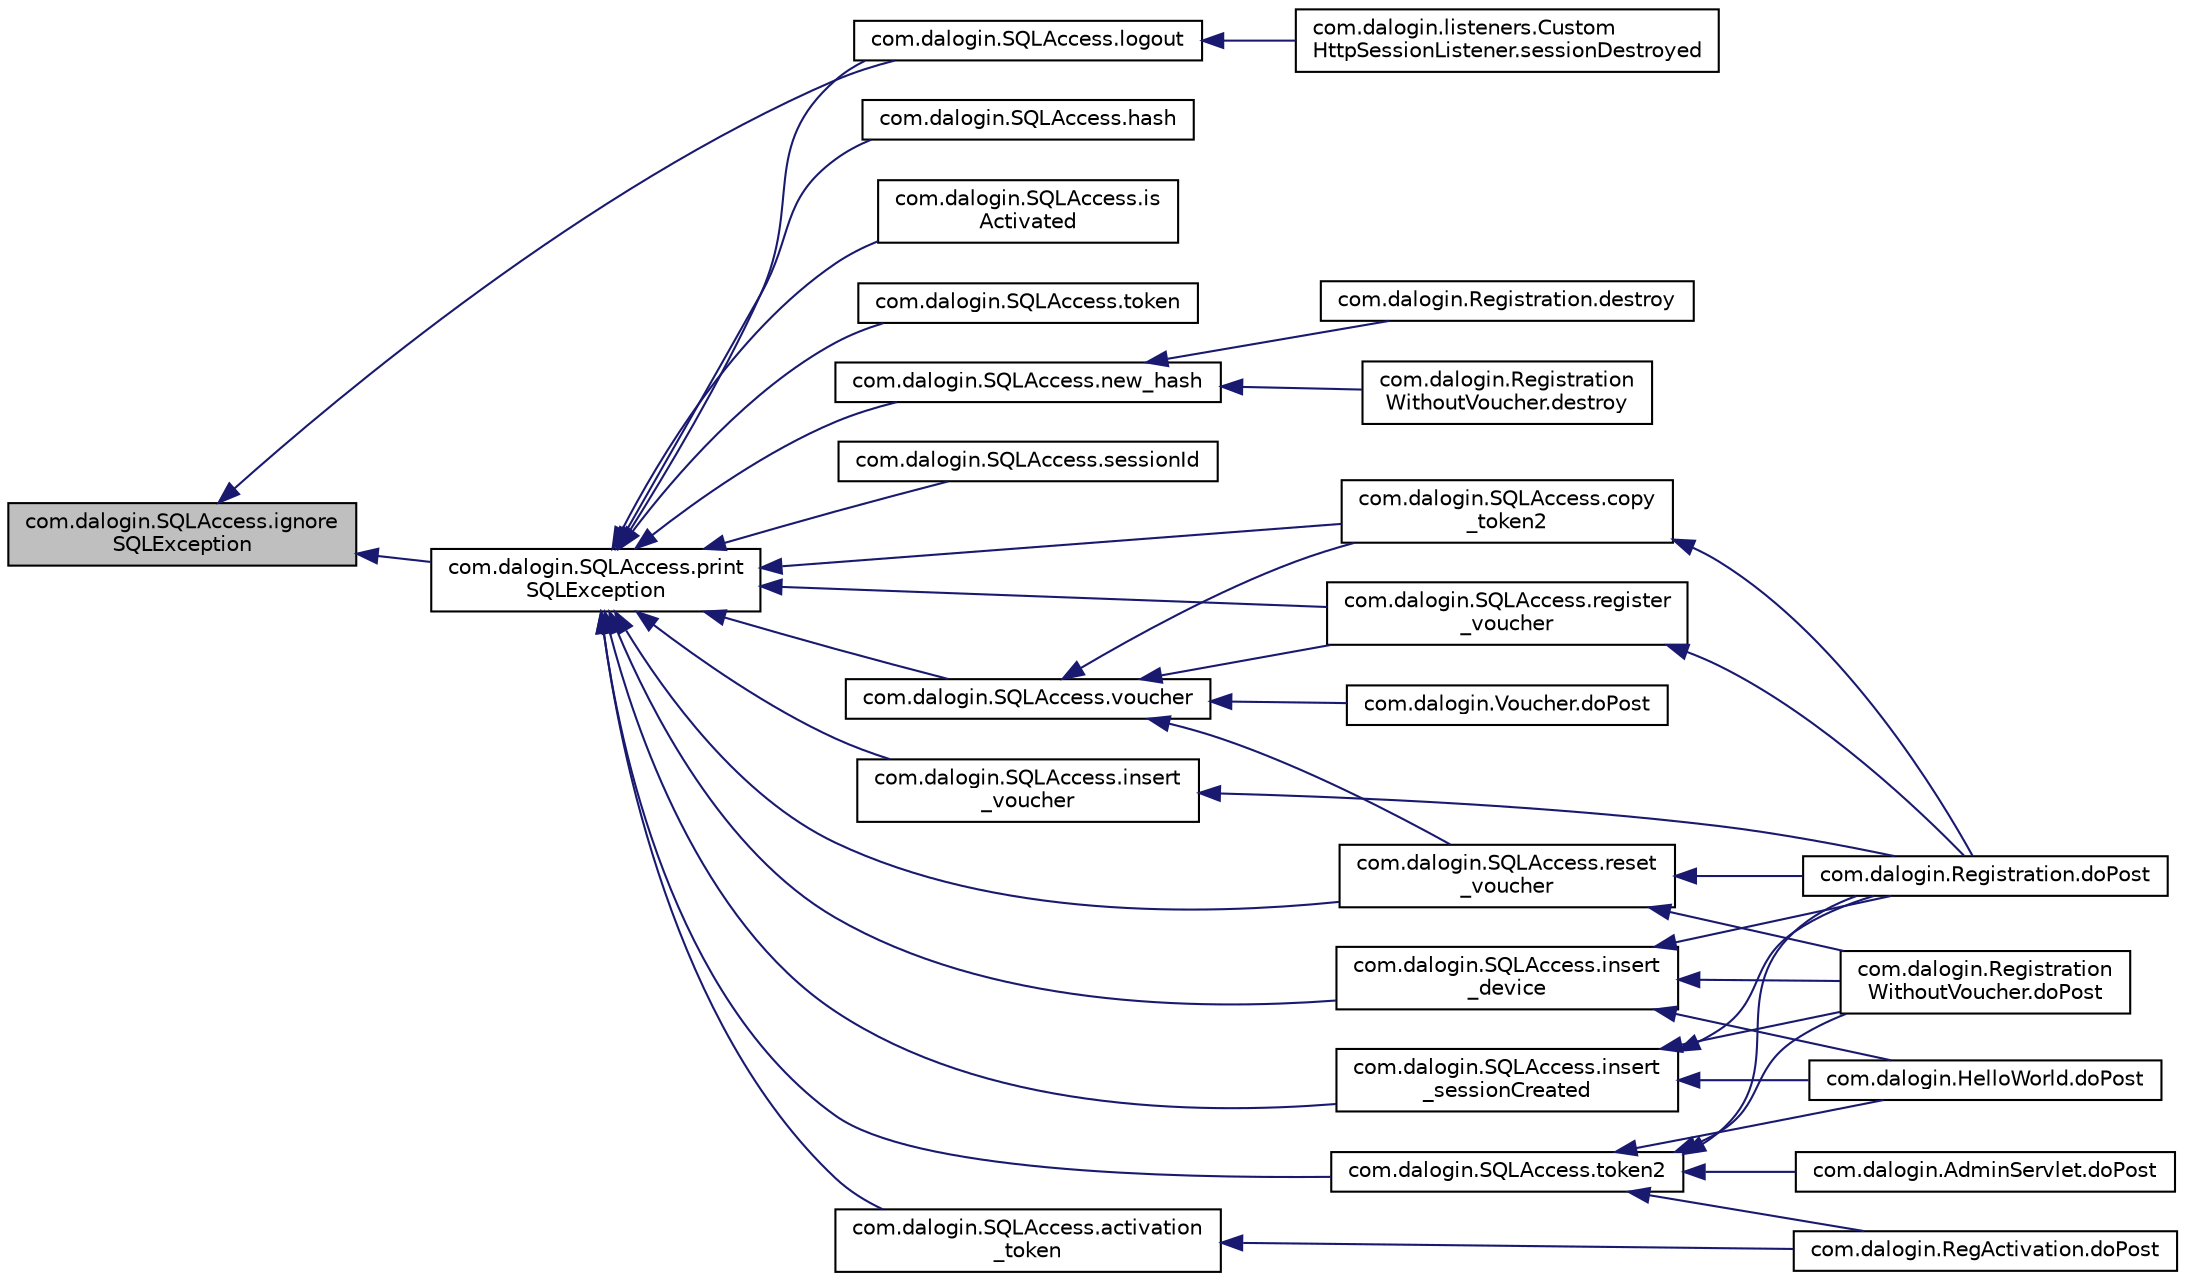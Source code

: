 digraph "com.dalogin.SQLAccess.ignoreSQLException"
{
  edge [fontname="Helvetica",fontsize="10",labelfontname="Helvetica",labelfontsize="10"];
  node [fontname="Helvetica",fontsize="10",shape=record];
  rankdir="LR";
  Node25 [label="com.dalogin.SQLAccess.ignore\lSQLException",height=0.2,width=0.4,color="black", fillcolor="grey75", style="filled", fontcolor="black"];
  Node25 -> Node26 [dir="back",color="midnightblue",fontsize="10",style="solid"];
  Node26 [label="com.dalogin.SQLAccess.logout",height=0.2,width=0.4,color="black", fillcolor="white", style="filled",URL="$classcom_1_1dalogin_1_1_s_q_l_access.html#ac5350ae5f221b5ea02852f6c59fd7124"];
  Node26 -> Node27 [dir="back",color="midnightblue",fontsize="10",style="solid"];
  Node27 [label="com.dalogin.listeners.Custom\lHttpSessionListener.sessionDestroyed",height=0.2,width=0.4,color="black", fillcolor="white", style="filled",URL="$classcom_1_1dalogin_1_1listeners_1_1_custom_http_session_listener.html#a764740ee9030536b11e91101a7599546"];
  Node25 -> Node28 [dir="back",color="midnightblue",fontsize="10",style="solid"];
  Node28 [label="com.dalogin.SQLAccess.print\lSQLException",height=0.2,width=0.4,color="black", fillcolor="white", style="filled",URL="$classcom_1_1dalogin_1_1_s_q_l_access.html#af8b3800dccdc19311562efdb7bc1564d"];
  Node28 -> Node29 [dir="back",color="midnightblue",fontsize="10",style="solid"];
  Node29 [label="com.dalogin.SQLAccess.new_hash",height=0.2,width=0.4,color="black", fillcolor="white", style="filled",URL="$classcom_1_1dalogin_1_1_s_q_l_access.html#ac1bccabf13fc7e4268eb1a169aec2aac"];
  Node29 -> Node30 [dir="back",color="midnightblue",fontsize="10",style="solid"];
  Node30 [label="com.dalogin.Registration.destroy",height=0.2,width=0.4,color="black", fillcolor="white", style="filled",URL="$classcom_1_1dalogin_1_1_registration.html#adf8d467c0af768cc6d8abc351f1e94a9"];
  Node29 -> Node31 [dir="back",color="midnightblue",fontsize="10",style="solid"];
  Node31 [label="com.dalogin.Registration\lWithoutVoucher.destroy",height=0.2,width=0.4,color="black", fillcolor="white", style="filled",URL="$classcom_1_1dalogin_1_1_registration_without_voucher.html#aa279783ce44e44496634440df8581cdc"];
  Node28 -> Node32 [dir="back",color="midnightblue",fontsize="10",style="solid"];
  Node32 [label="com.dalogin.SQLAccess.sessionId",height=0.2,width=0.4,color="black", fillcolor="white", style="filled",URL="$classcom_1_1dalogin_1_1_s_q_l_access.html#ade5ec7d23b3cc42804c39af135eb1551"];
  Node28 -> Node33 [dir="back",color="midnightblue",fontsize="10",style="solid"];
  Node33 [label="com.dalogin.SQLAccess.voucher",height=0.2,width=0.4,color="black", fillcolor="white", style="filled",URL="$classcom_1_1dalogin_1_1_s_q_l_access.html#ace6682e8e095aa1d589a181c3ec37cb0"];
  Node33 -> Node34 [dir="back",color="midnightblue",fontsize="10",style="solid"];
  Node34 [label="com.dalogin.SQLAccess.copy\l_token2",height=0.2,width=0.4,color="black", fillcolor="white", style="filled",URL="$classcom_1_1dalogin_1_1_s_q_l_access.html#ae784394432104d42f855a9ee1e8be8ee"];
  Node34 -> Node35 [dir="back",color="midnightblue",fontsize="10",style="solid"];
  Node35 [label="com.dalogin.Registration.doPost",height=0.2,width=0.4,color="black", fillcolor="white", style="filled",URL="$classcom_1_1dalogin_1_1_registration.html#a148bd08226082d310ac19c2a03607408"];
  Node33 -> Node36 [dir="back",color="midnightblue",fontsize="10",style="solid"];
  Node36 [label="com.dalogin.SQLAccess.reset\l_voucher",height=0.2,width=0.4,color="black", fillcolor="white", style="filled",URL="$classcom_1_1dalogin_1_1_s_q_l_access.html#ac4363153109eee19fab9866da32a6506"];
  Node36 -> Node35 [dir="back",color="midnightblue",fontsize="10",style="solid"];
  Node36 -> Node37 [dir="back",color="midnightblue",fontsize="10",style="solid"];
  Node37 [label="com.dalogin.Registration\lWithoutVoucher.doPost",height=0.2,width=0.4,color="black", fillcolor="white", style="filled",URL="$classcom_1_1dalogin_1_1_registration_without_voucher.html#a3d34f219af18510d2a32f9e2870b29ff"];
  Node33 -> Node38 [dir="back",color="midnightblue",fontsize="10",style="solid"];
  Node38 [label="com.dalogin.SQLAccess.register\l_voucher",height=0.2,width=0.4,color="black", fillcolor="white", style="filled",URL="$classcom_1_1dalogin_1_1_s_q_l_access.html#a4d094b31a83bdfb9628975fc81c2f7da"];
  Node38 -> Node35 [dir="back",color="midnightblue",fontsize="10",style="solid"];
  Node33 -> Node39 [dir="back",color="midnightblue",fontsize="10",style="solid"];
  Node39 [label="com.dalogin.Voucher.doPost",height=0.2,width=0.4,color="black", fillcolor="white", style="filled",URL="$classcom_1_1dalogin_1_1_voucher.html#a301a8862593d459add4768b08ddb43ad"];
  Node28 -> Node40 [dir="back",color="midnightblue",fontsize="10",style="solid"];
  Node40 [label="com.dalogin.SQLAccess.insert\l_voucher",height=0.2,width=0.4,color="black", fillcolor="white", style="filled",URL="$classcom_1_1dalogin_1_1_s_q_l_access.html#aea1ff7f91ae3168de8d06a78e9500cec"];
  Node40 -> Node35 [dir="back",color="midnightblue",fontsize="10",style="solid"];
  Node28 -> Node41 [dir="back",color="midnightblue",fontsize="10",style="solid"];
  Node41 [label="com.dalogin.SQLAccess.insert\l_device",height=0.2,width=0.4,color="black", fillcolor="white", style="filled",URL="$classcom_1_1dalogin_1_1_s_q_l_access.html#a45cc8de9b6d3bfbd1ad9142c285fd6c4"];
  Node41 -> Node42 [dir="back",color="midnightblue",fontsize="10",style="solid"];
  Node42 [label="com.dalogin.HelloWorld.doPost",height=0.2,width=0.4,color="black", fillcolor="white", style="filled",URL="$classcom_1_1dalogin_1_1_hello_world.html#a5743fb630d7e93946a8d0fd1e8ff6fa1"];
  Node41 -> Node35 [dir="back",color="midnightblue",fontsize="10",style="solid"];
  Node41 -> Node37 [dir="back",color="midnightblue",fontsize="10",style="solid"];
  Node28 -> Node43 [dir="back",color="midnightblue",fontsize="10",style="solid"];
  Node43 [label="com.dalogin.SQLAccess.insert\l_sessionCreated",height=0.2,width=0.4,color="black", fillcolor="white", style="filled",URL="$classcom_1_1dalogin_1_1_s_q_l_access.html#afbe8ec045fac97fdc76c62648c9bb648"];
  Node43 -> Node42 [dir="back",color="midnightblue",fontsize="10",style="solid"];
  Node43 -> Node35 [dir="back",color="midnightblue",fontsize="10",style="solid"];
  Node43 -> Node37 [dir="back",color="midnightblue",fontsize="10",style="solid"];
  Node28 -> Node34 [dir="back",color="midnightblue",fontsize="10",style="solid"];
  Node28 -> Node36 [dir="back",color="midnightblue",fontsize="10",style="solid"];
  Node28 -> Node38 [dir="back",color="midnightblue",fontsize="10",style="solid"];
  Node28 -> Node44 [dir="back",color="midnightblue",fontsize="10",style="solid"];
  Node44 [label="com.dalogin.SQLAccess.hash",height=0.2,width=0.4,color="black", fillcolor="white", style="filled",URL="$classcom_1_1dalogin_1_1_s_q_l_access.html#a4c5ad585b42f9e6268720993d790e9f9"];
  Node28 -> Node45 [dir="back",color="midnightblue",fontsize="10",style="solid"];
  Node45 [label="com.dalogin.SQLAccess.is\lActivated",height=0.2,width=0.4,color="black", fillcolor="white", style="filled",URL="$classcom_1_1dalogin_1_1_s_q_l_access.html#a1c2a8450e2e4f051017b6b42a7de1b87"];
  Node28 -> Node46 [dir="back",color="midnightblue",fontsize="10",style="solid"];
  Node46 [label="com.dalogin.SQLAccess.token",height=0.2,width=0.4,color="black", fillcolor="white", style="filled",URL="$classcom_1_1dalogin_1_1_s_q_l_access.html#a99e9cb8ca2d123adec597e0b4cd063f7"];
  Node28 -> Node47 [dir="back",color="midnightblue",fontsize="10",style="solid"];
  Node47 [label="com.dalogin.SQLAccess.token2",height=0.2,width=0.4,color="black", fillcolor="white", style="filled",URL="$classcom_1_1dalogin_1_1_s_q_l_access.html#aefba2c4140aa1a1f287c44aaedcad345"];
  Node47 -> Node48 [dir="back",color="midnightblue",fontsize="10",style="solid"];
  Node48 [label="com.dalogin.AdminServlet.doPost",height=0.2,width=0.4,color="black", fillcolor="white", style="filled",URL="$classcom_1_1dalogin_1_1_admin_servlet.html#a32dbeed81a26e2d94d4ac52abe06572d"];
  Node47 -> Node42 [dir="back",color="midnightblue",fontsize="10",style="solid"];
  Node47 -> Node49 [dir="back",color="midnightblue",fontsize="10",style="solid"];
  Node49 [label="com.dalogin.RegActivation.doPost",height=0.2,width=0.4,color="black", fillcolor="white", style="filled",URL="$classcom_1_1dalogin_1_1_reg_activation.html#a669791733a98622ae2aa9c241e7e2423"];
  Node47 -> Node35 [dir="back",color="midnightblue",fontsize="10",style="solid"];
  Node47 -> Node37 [dir="back",color="midnightblue",fontsize="10",style="solid"];
  Node28 -> Node50 [dir="back",color="midnightblue",fontsize="10",style="solid"];
  Node50 [label="com.dalogin.SQLAccess.activation\l_token",height=0.2,width=0.4,color="black", fillcolor="white", style="filled",URL="$classcom_1_1dalogin_1_1_s_q_l_access.html#a6b6e51a792e4ba4e57a625f04f277db4"];
  Node50 -> Node49 [dir="back",color="midnightblue",fontsize="10",style="solid"];
  Node28 -> Node26 [dir="back",color="midnightblue",fontsize="10",style="solid"];
}
